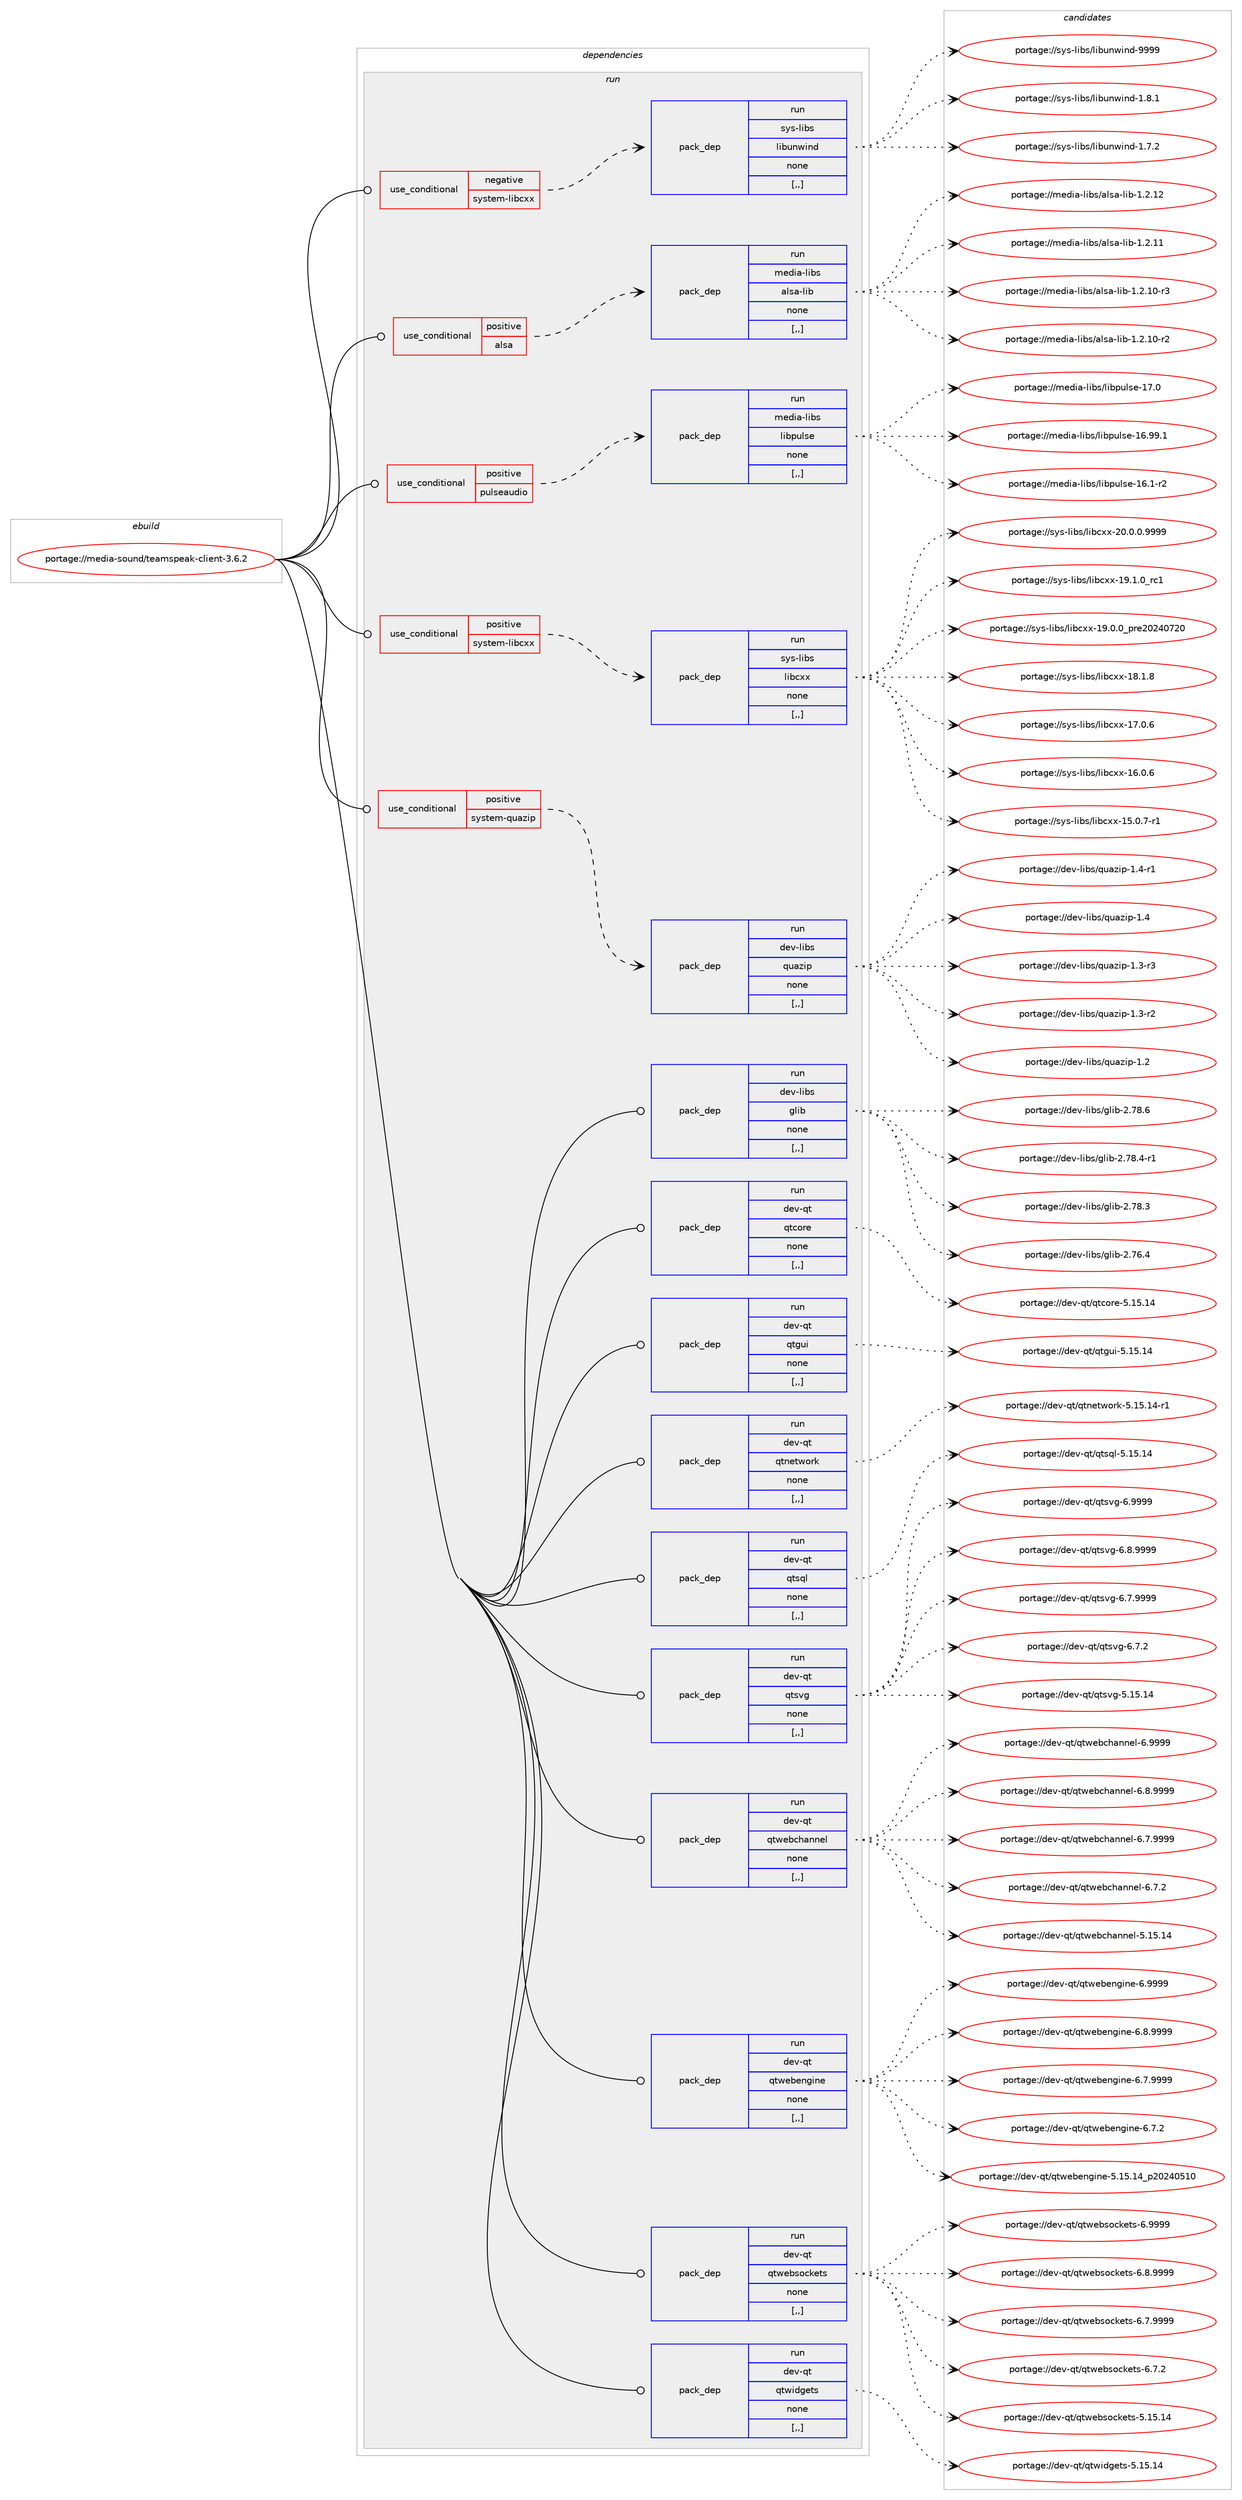 digraph prolog {

# *************
# Graph options
# *************

newrank=true;
concentrate=true;
compound=true;
graph [rankdir=LR,fontname=Helvetica,fontsize=10,ranksep=1.5];#, ranksep=2.5, nodesep=0.2];
edge  [arrowhead=vee];
node  [fontname=Helvetica,fontsize=10];

# **********
# The ebuild
# **********

subgraph cluster_leftcol {
color=gray;
label=<<i>ebuild</i>>;
id [label="portage://media-sound/teamspeak-client-3.6.2", color=red, width=4, href="../media-sound/teamspeak-client-3.6.2.svg"];
}

# ****************
# The dependencies
# ****************

subgraph cluster_midcol {
color=gray;
label=<<i>dependencies</i>>;
subgraph cluster_compile {
fillcolor="#eeeeee";
style=filled;
label=<<i>compile</i>>;
}
subgraph cluster_compileandrun {
fillcolor="#eeeeee";
style=filled;
label=<<i>compile and run</i>>;
}
subgraph cluster_run {
fillcolor="#eeeeee";
style=filled;
label=<<i>run</i>>;
subgraph cond81613 {
dependency321718 [label=<<TABLE BORDER="0" CELLBORDER="1" CELLSPACING="0" CELLPADDING="4"><TR><TD ROWSPAN="3" CELLPADDING="10">use_conditional</TD></TR><TR><TD>negative</TD></TR><TR><TD>system-libcxx</TD></TR></TABLE>>, shape=none, color=red];
subgraph pack237632 {
dependency321719 [label=<<TABLE BORDER="0" CELLBORDER="1" CELLSPACING="0" CELLPADDING="4" WIDTH="220"><TR><TD ROWSPAN="6" CELLPADDING="30">pack_dep</TD></TR><TR><TD WIDTH="110">run</TD></TR><TR><TD>sys-libs</TD></TR><TR><TD>libunwind</TD></TR><TR><TD>none</TD></TR><TR><TD>[,,]</TD></TR></TABLE>>, shape=none, color=blue];
}
dependency321718:e -> dependency321719:w [weight=20,style="dashed",arrowhead="vee"];
}
id:e -> dependency321718:w [weight=20,style="solid",arrowhead="odot"];
subgraph cond81614 {
dependency321720 [label=<<TABLE BORDER="0" CELLBORDER="1" CELLSPACING="0" CELLPADDING="4"><TR><TD ROWSPAN="3" CELLPADDING="10">use_conditional</TD></TR><TR><TD>positive</TD></TR><TR><TD>alsa</TD></TR></TABLE>>, shape=none, color=red];
subgraph pack237633 {
dependency321721 [label=<<TABLE BORDER="0" CELLBORDER="1" CELLSPACING="0" CELLPADDING="4" WIDTH="220"><TR><TD ROWSPAN="6" CELLPADDING="30">pack_dep</TD></TR><TR><TD WIDTH="110">run</TD></TR><TR><TD>media-libs</TD></TR><TR><TD>alsa-lib</TD></TR><TR><TD>none</TD></TR><TR><TD>[,,]</TD></TR></TABLE>>, shape=none, color=blue];
}
dependency321720:e -> dependency321721:w [weight=20,style="dashed",arrowhead="vee"];
}
id:e -> dependency321720:w [weight=20,style="solid",arrowhead="odot"];
subgraph cond81615 {
dependency321722 [label=<<TABLE BORDER="0" CELLBORDER="1" CELLSPACING="0" CELLPADDING="4"><TR><TD ROWSPAN="3" CELLPADDING="10">use_conditional</TD></TR><TR><TD>positive</TD></TR><TR><TD>pulseaudio</TD></TR></TABLE>>, shape=none, color=red];
subgraph pack237634 {
dependency321723 [label=<<TABLE BORDER="0" CELLBORDER="1" CELLSPACING="0" CELLPADDING="4" WIDTH="220"><TR><TD ROWSPAN="6" CELLPADDING="30">pack_dep</TD></TR><TR><TD WIDTH="110">run</TD></TR><TR><TD>media-libs</TD></TR><TR><TD>libpulse</TD></TR><TR><TD>none</TD></TR><TR><TD>[,,]</TD></TR></TABLE>>, shape=none, color=blue];
}
dependency321722:e -> dependency321723:w [weight=20,style="dashed",arrowhead="vee"];
}
id:e -> dependency321722:w [weight=20,style="solid",arrowhead="odot"];
subgraph cond81616 {
dependency321724 [label=<<TABLE BORDER="0" CELLBORDER="1" CELLSPACING="0" CELLPADDING="4"><TR><TD ROWSPAN="3" CELLPADDING="10">use_conditional</TD></TR><TR><TD>positive</TD></TR><TR><TD>system-libcxx</TD></TR></TABLE>>, shape=none, color=red];
subgraph pack237635 {
dependency321725 [label=<<TABLE BORDER="0" CELLBORDER="1" CELLSPACING="0" CELLPADDING="4" WIDTH="220"><TR><TD ROWSPAN="6" CELLPADDING="30">pack_dep</TD></TR><TR><TD WIDTH="110">run</TD></TR><TR><TD>sys-libs</TD></TR><TR><TD>libcxx</TD></TR><TR><TD>none</TD></TR><TR><TD>[,,]</TD></TR></TABLE>>, shape=none, color=blue];
}
dependency321724:e -> dependency321725:w [weight=20,style="dashed",arrowhead="vee"];
}
id:e -> dependency321724:w [weight=20,style="solid",arrowhead="odot"];
subgraph cond81617 {
dependency321726 [label=<<TABLE BORDER="0" CELLBORDER="1" CELLSPACING="0" CELLPADDING="4"><TR><TD ROWSPAN="3" CELLPADDING="10">use_conditional</TD></TR><TR><TD>positive</TD></TR><TR><TD>system-quazip</TD></TR></TABLE>>, shape=none, color=red];
subgraph pack237636 {
dependency321727 [label=<<TABLE BORDER="0" CELLBORDER="1" CELLSPACING="0" CELLPADDING="4" WIDTH="220"><TR><TD ROWSPAN="6" CELLPADDING="30">pack_dep</TD></TR><TR><TD WIDTH="110">run</TD></TR><TR><TD>dev-libs</TD></TR><TR><TD>quazip</TD></TR><TR><TD>none</TD></TR><TR><TD>[,,]</TD></TR></TABLE>>, shape=none, color=blue];
}
dependency321726:e -> dependency321727:w [weight=20,style="dashed",arrowhead="vee"];
}
id:e -> dependency321726:w [weight=20,style="solid",arrowhead="odot"];
subgraph pack237637 {
dependency321728 [label=<<TABLE BORDER="0" CELLBORDER="1" CELLSPACING="0" CELLPADDING="4" WIDTH="220"><TR><TD ROWSPAN="6" CELLPADDING="30">pack_dep</TD></TR><TR><TD WIDTH="110">run</TD></TR><TR><TD>dev-libs</TD></TR><TR><TD>glib</TD></TR><TR><TD>none</TD></TR><TR><TD>[,,]</TD></TR></TABLE>>, shape=none, color=blue];
}
id:e -> dependency321728:w [weight=20,style="solid",arrowhead="odot"];
subgraph pack237638 {
dependency321729 [label=<<TABLE BORDER="0" CELLBORDER="1" CELLSPACING="0" CELLPADDING="4" WIDTH="220"><TR><TD ROWSPAN="6" CELLPADDING="30">pack_dep</TD></TR><TR><TD WIDTH="110">run</TD></TR><TR><TD>dev-qt</TD></TR><TR><TD>qtcore</TD></TR><TR><TD>none</TD></TR><TR><TD>[,,]</TD></TR></TABLE>>, shape=none, color=blue];
}
id:e -> dependency321729:w [weight=20,style="solid",arrowhead="odot"];
subgraph pack237639 {
dependency321730 [label=<<TABLE BORDER="0" CELLBORDER="1" CELLSPACING="0" CELLPADDING="4" WIDTH="220"><TR><TD ROWSPAN="6" CELLPADDING="30">pack_dep</TD></TR><TR><TD WIDTH="110">run</TD></TR><TR><TD>dev-qt</TD></TR><TR><TD>qtgui</TD></TR><TR><TD>none</TD></TR><TR><TD>[,,]</TD></TR></TABLE>>, shape=none, color=blue];
}
id:e -> dependency321730:w [weight=20,style="solid",arrowhead="odot"];
subgraph pack237640 {
dependency321731 [label=<<TABLE BORDER="0" CELLBORDER="1" CELLSPACING="0" CELLPADDING="4" WIDTH="220"><TR><TD ROWSPAN="6" CELLPADDING="30">pack_dep</TD></TR><TR><TD WIDTH="110">run</TD></TR><TR><TD>dev-qt</TD></TR><TR><TD>qtnetwork</TD></TR><TR><TD>none</TD></TR><TR><TD>[,,]</TD></TR></TABLE>>, shape=none, color=blue];
}
id:e -> dependency321731:w [weight=20,style="solid",arrowhead="odot"];
subgraph pack237641 {
dependency321732 [label=<<TABLE BORDER="0" CELLBORDER="1" CELLSPACING="0" CELLPADDING="4" WIDTH="220"><TR><TD ROWSPAN="6" CELLPADDING="30">pack_dep</TD></TR><TR><TD WIDTH="110">run</TD></TR><TR><TD>dev-qt</TD></TR><TR><TD>qtsql</TD></TR><TR><TD>none</TD></TR><TR><TD>[,,]</TD></TR></TABLE>>, shape=none, color=blue];
}
id:e -> dependency321732:w [weight=20,style="solid",arrowhead="odot"];
subgraph pack237642 {
dependency321733 [label=<<TABLE BORDER="0" CELLBORDER="1" CELLSPACING="0" CELLPADDING="4" WIDTH="220"><TR><TD ROWSPAN="6" CELLPADDING="30">pack_dep</TD></TR><TR><TD WIDTH="110">run</TD></TR><TR><TD>dev-qt</TD></TR><TR><TD>qtsvg</TD></TR><TR><TD>none</TD></TR><TR><TD>[,,]</TD></TR></TABLE>>, shape=none, color=blue];
}
id:e -> dependency321733:w [weight=20,style="solid",arrowhead="odot"];
subgraph pack237643 {
dependency321734 [label=<<TABLE BORDER="0" CELLBORDER="1" CELLSPACING="0" CELLPADDING="4" WIDTH="220"><TR><TD ROWSPAN="6" CELLPADDING="30">pack_dep</TD></TR><TR><TD WIDTH="110">run</TD></TR><TR><TD>dev-qt</TD></TR><TR><TD>qtwebchannel</TD></TR><TR><TD>none</TD></TR><TR><TD>[,,]</TD></TR></TABLE>>, shape=none, color=blue];
}
id:e -> dependency321734:w [weight=20,style="solid",arrowhead="odot"];
subgraph pack237644 {
dependency321735 [label=<<TABLE BORDER="0" CELLBORDER="1" CELLSPACING="0" CELLPADDING="4" WIDTH="220"><TR><TD ROWSPAN="6" CELLPADDING="30">pack_dep</TD></TR><TR><TD WIDTH="110">run</TD></TR><TR><TD>dev-qt</TD></TR><TR><TD>qtwebengine</TD></TR><TR><TD>none</TD></TR><TR><TD>[,,]</TD></TR></TABLE>>, shape=none, color=blue];
}
id:e -> dependency321735:w [weight=20,style="solid",arrowhead="odot"];
subgraph pack237645 {
dependency321736 [label=<<TABLE BORDER="0" CELLBORDER="1" CELLSPACING="0" CELLPADDING="4" WIDTH="220"><TR><TD ROWSPAN="6" CELLPADDING="30">pack_dep</TD></TR><TR><TD WIDTH="110">run</TD></TR><TR><TD>dev-qt</TD></TR><TR><TD>qtwebsockets</TD></TR><TR><TD>none</TD></TR><TR><TD>[,,]</TD></TR></TABLE>>, shape=none, color=blue];
}
id:e -> dependency321736:w [weight=20,style="solid",arrowhead="odot"];
subgraph pack237646 {
dependency321737 [label=<<TABLE BORDER="0" CELLBORDER="1" CELLSPACING="0" CELLPADDING="4" WIDTH="220"><TR><TD ROWSPAN="6" CELLPADDING="30">pack_dep</TD></TR><TR><TD WIDTH="110">run</TD></TR><TR><TD>dev-qt</TD></TR><TR><TD>qtwidgets</TD></TR><TR><TD>none</TD></TR><TR><TD>[,,]</TD></TR></TABLE>>, shape=none, color=blue];
}
id:e -> dependency321737:w [weight=20,style="solid",arrowhead="odot"];
}
}

# **************
# The candidates
# **************

subgraph cluster_choices {
rank=same;
color=gray;
label=<<i>candidates</i>>;

subgraph choice237632 {
color=black;
nodesep=1;
choice115121115451081059811547108105981171101191051101004557575757 [label="portage://sys-libs/libunwind-9999", color=red, width=4,href="../sys-libs/libunwind-9999.svg"];
choice11512111545108105981154710810598117110119105110100454946564649 [label="portage://sys-libs/libunwind-1.8.1", color=red, width=4,href="../sys-libs/libunwind-1.8.1.svg"];
choice11512111545108105981154710810598117110119105110100454946554650 [label="portage://sys-libs/libunwind-1.7.2", color=red, width=4,href="../sys-libs/libunwind-1.7.2.svg"];
dependency321719:e -> choice115121115451081059811547108105981171101191051101004557575757:w [style=dotted,weight="100"];
dependency321719:e -> choice11512111545108105981154710810598117110119105110100454946564649:w [style=dotted,weight="100"];
dependency321719:e -> choice11512111545108105981154710810598117110119105110100454946554650:w [style=dotted,weight="100"];
}
subgraph choice237633 {
color=black;
nodesep=1;
choice109101100105974510810598115479710811597451081059845494650464950 [label="portage://media-libs/alsa-lib-1.2.12", color=red, width=4,href="../media-libs/alsa-lib-1.2.12.svg"];
choice109101100105974510810598115479710811597451081059845494650464949 [label="portage://media-libs/alsa-lib-1.2.11", color=red, width=4,href="../media-libs/alsa-lib-1.2.11.svg"];
choice1091011001059745108105981154797108115974510810598454946504649484511451 [label="portage://media-libs/alsa-lib-1.2.10-r3", color=red, width=4,href="../media-libs/alsa-lib-1.2.10-r3.svg"];
choice1091011001059745108105981154797108115974510810598454946504649484511450 [label="portage://media-libs/alsa-lib-1.2.10-r2", color=red, width=4,href="../media-libs/alsa-lib-1.2.10-r2.svg"];
dependency321721:e -> choice109101100105974510810598115479710811597451081059845494650464950:w [style=dotted,weight="100"];
dependency321721:e -> choice109101100105974510810598115479710811597451081059845494650464949:w [style=dotted,weight="100"];
dependency321721:e -> choice1091011001059745108105981154797108115974510810598454946504649484511451:w [style=dotted,weight="100"];
dependency321721:e -> choice1091011001059745108105981154797108115974510810598454946504649484511450:w [style=dotted,weight="100"];
}
subgraph choice237634 {
color=black;
nodesep=1;
choice10910110010597451081059811547108105981121171081151014549554648 [label="portage://media-libs/libpulse-17.0", color=red, width=4,href="../media-libs/libpulse-17.0.svg"];
choice10910110010597451081059811547108105981121171081151014549544657574649 [label="portage://media-libs/libpulse-16.99.1", color=red, width=4,href="../media-libs/libpulse-16.99.1.svg"];
choice109101100105974510810598115471081059811211710811510145495446494511450 [label="portage://media-libs/libpulse-16.1-r2", color=red, width=4,href="../media-libs/libpulse-16.1-r2.svg"];
dependency321723:e -> choice10910110010597451081059811547108105981121171081151014549554648:w [style=dotted,weight="100"];
dependency321723:e -> choice10910110010597451081059811547108105981121171081151014549544657574649:w [style=dotted,weight="100"];
dependency321723:e -> choice109101100105974510810598115471081059811211710811510145495446494511450:w [style=dotted,weight="100"];
}
subgraph choice237635 {
color=black;
nodesep=1;
choice1151211154510810598115471081059899120120455048464846484657575757 [label="portage://sys-libs/libcxx-20.0.0.9999", color=red, width=4,href="../sys-libs/libcxx-20.0.0.9999.svg"];
choice115121115451081059811547108105989912012045495746494648951149949 [label="portage://sys-libs/libcxx-19.1.0_rc1", color=red, width=4,href="../sys-libs/libcxx-19.1.0_rc1.svg"];
choice115121115451081059811547108105989912012045495746484648951121141015048505248555048 [label="portage://sys-libs/libcxx-19.0.0_pre20240720", color=red, width=4,href="../sys-libs/libcxx-19.0.0_pre20240720.svg"];
choice115121115451081059811547108105989912012045495646494656 [label="portage://sys-libs/libcxx-18.1.8", color=red, width=4,href="../sys-libs/libcxx-18.1.8.svg"];
choice115121115451081059811547108105989912012045495546484654 [label="portage://sys-libs/libcxx-17.0.6", color=red, width=4,href="../sys-libs/libcxx-17.0.6.svg"];
choice115121115451081059811547108105989912012045495446484654 [label="portage://sys-libs/libcxx-16.0.6", color=red, width=4,href="../sys-libs/libcxx-16.0.6.svg"];
choice1151211154510810598115471081059899120120454953464846554511449 [label="portage://sys-libs/libcxx-15.0.7-r1", color=red, width=4,href="../sys-libs/libcxx-15.0.7-r1.svg"];
dependency321725:e -> choice1151211154510810598115471081059899120120455048464846484657575757:w [style=dotted,weight="100"];
dependency321725:e -> choice115121115451081059811547108105989912012045495746494648951149949:w [style=dotted,weight="100"];
dependency321725:e -> choice115121115451081059811547108105989912012045495746484648951121141015048505248555048:w [style=dotted,weight="100"];
dependency321725:e -> choice115121115451081059811547108105989912012045495646494656:w [style=dotted,weight="100"];
dependency321725:e -> choice115121115451081059811547108105989912012045495546484654:w [style=dotted,weight="100"];
dependency321725:e -> choice115121115451081059811547108105989912012045495446484654:w [style=dotted,weight="100"];
dependency321725:e -> choice1151211154510810598115471081059899120120454953464846554511449:w [style=dotted,weight="100"];
}
subgraph choice237636 {
color=black;
nodesep=1;
choice10010111845108105981154711311797122105112454946524511449 [label="portage://dev-libs/quazip-1.4-r1", color=red, width=4,href="../dev-libs/quazip-1.4-r1.svg"];
choice1001011184510810598115471131179712210511245494652 [label="portage://dev-libs/quazip-1.4", color=red, width=4,href="../dev-libs/quazip-1.4.svg"];
choice10010111845108105981154711311797122105112454946514511451 [label="portage://dev-libs/quazip-1.3-r3", color=red, width=4,href="../dev-libs/quazip-1.3-r3.svg"];
choice10010111845108105981154711311797122105112454946514511450 [label="portage://dev-libs/quazip-1.3-r2", color=red, width=4,href="../dev-libs/quazip-1.3-r2.svg"];
choice1001011184510810598115471131179712210511245494650 [label="portage://dev-libs/quazip-1.2", color=red, width=4,href="../dev-libs/quazip-1.2.svg"];
dependency321727:e -> choice10010111845108105981154711311797122105112454946524511449:w [style=dotted,weight="100"];
dependency321727:e -> choice1001011184510810598115471131179712210511245494652:w [style=dotted,weight="100"];
dependency321727:e -> choice10010111845108105981154711311797122105112454946514511451:w [style=dotted,weight="100"];
dependency321727:e -> choice10010111845108105981154711311797122105112454946514511450:w [style=dotted,weight="100"];
dependency321727:e -> choice1001011184510810598115471131179712210511245494650:w [style=dotted,weight="100"];
}
subgraph choice237637 {
color=black;
nodesep=1;
choice1001011184510810598115471031081059845504655564654 [label="portage://dev-libs/glib-2.78.6", color=red, width=4,href="../dev-libs/glib-2.78.6.svg"];
choice10010111845108105981154710310810598455046555646524511449 [label="portage://dev-libs/glib-2.78.4-r1", color=red, width=4,href="../dev-libs/glib-2.78.4-r1.svg"];
choice1001011184510810598115471031081059845504655564651 [label="portage://dev-libs/glib-2.78.3", color=red, width=4,href="../dev-libs/glib-2.78.3.svg"];
choice1001011184510810598115471031081059845504655544652 [label="portage://dev-libs/glib-2.76.4", color=red, width=4,href="../dev-libs/glib-2.76.4.svg"];
dependency321728:e -> choice1001011184510810598115471031081059845504655564654:w [style=dotted,weight="100"];
dependency321728:e -> choice10010111845108105981154710310810598455046555646524511449:w [style=dotted,weight="100"];
dependency321728:e -> choice1001011184510810598115471031081059845504655564651:w [style=dotted,weight="100"];
dependency321728:e -> choice1001011184510810598115471031081059845504655544652:w [style=dotted,weight="100"];
}
subgraph choice237638 {
color=black;
nodesep=1;
choice1001011184511311647113116991111141014553464953464952 [label="portage://dev-qt/qtcore-5.15.14", color=red, width=4,href="../dev-qt/qtcore-5.15.14.svg"];
dependency321729:e -> choice1001011184511311647113116991111141014553464953464952:w [style=dotted,weight="100"];
}
subgraph choice237639 {
color=black;
nodesep=1;
choice10010111845113116471131161031171054553464953464952 [label="portage://dev-qt/qtgui-5.15.14", color=red, width=4,href="../dev-qt/qtgui-5.15.14.svg"];
dependency321730:e -> choice10010111845113116471131161031171054553464953464952:w [style=dotted,weight="100"];
}
subgraph choice237640 {
color=black;
nodesep=1;
choice100101118451131164711311611010111611911111410745534649534649524511449 [label="portage://dev-qt/qtnetwork-5.15.14-r1", color=red, width=4,href="../dev-qt/qtnetwork-5.15.14-r1.svg"];
dependency321731:e -> choice100101118451131164711311611010111611911111410745534649534649524511449:w [style=dotted,weight="100"];
}
subgraph choice237641 {
color=black;
nodesep=1;
choice10010111845113116471131161151131084553464953464952 [label="portage://dev-qt/qtsql-5.15.14", color=red, width=4,href="../dev-qt/qtsql-5.15.14.svg"];
dependency321732:e -> choice10010111845113116471131161151131084553464953464952:w [style=dotted,weight="100"];
}
subgraph choice237642 {
color=black;
nodesep=1;
choice100101118451131164711311611511810345544657575757 [label="portage://dev-qt/qtsvg-6.9999", color=red, width=4,href="../dev-qt/qtsvg-6.9999.svg"];
choice1001011184511311647113116115118103455446564657575757 [label="portage://dev-qt/qtsvg-6.8.9999", color=red, width=4,href="../dev-qt/qtsvg-6.8.9999.svg"];
choice1001011184511311647113116115118103455446554657575757 [label="portage://dev-qt/qtsvg-6.7.9999", color=red, width=4,href="../dev-qt/qtsvg-6.7.9999.svg"];
choice1001011184511311647113116115118103455446554650 [label="portage://dev-qt/qtsvg-6.7.2", color=red, width=4,href="../dev-qt/qtsvg-6.7.2.svg"];
choice10010111845113116471131161151181034553464953464952 [label="portage://dev-qt/qtsvg-5.15.14", color=red, width=4,href="../dev-qt/qtsvg-5.15.14.svg"];
dependency321733:e -> choice100101118451131164711311611511810345544657575757:w [style=dotted,weight="100"];
dependency321733:e -> choice1001011184511311647113116115118103455446564657575757:w [style=dotted,weight="100"];
dependency321733:e -> choice1001011184511311647113116115118103455446554657575757:w [style=dotted,weight="100"];
dependency321733:e -> choice1001011184511311647113116115118103455446554650:w [style=dotted,weight="100"];
dependency321733:e -> choice10010111845113116471131161151181034553464953464952:w [style=dotted,weight="100"];
}
subgraph choice237643 {
color=black;
nodesep=1;
choice100101118451131164711311611910198991049711011010110845544657575757 [label="portage://dev-qt/qtwebchannel-6.9999", color=red, width=4,href="../dev-qt/qtwebchannel-6.9999.svg"];
choice1001011184511311647113116119101989910497110110101108455446564657575757 [label="portage://dev-qt/qtwebchannel-6.8.9999", color=red, width=4,href="../dev-qt/qtwebchannel-6.8.9999.svg"];
choice1001011184511311647113116119101989910497110110101108455446554657575757 [label="portage://dev-qt/qtwebchannel-6.7.9999", color=red, width=4,href="../dev-qt/qtwebchannel-6.7.9999.svg"];
choice1001011184511311647113116119101989910497110110101108455446554650 [label="portage://dev-qt/qtwebchannel-6.7.2", color=red, width=4,href="../dev-qt/qtwebchannel-6.7.2.svg"];
choice10010111845113116471131161191019899104971101101011084553464953464952 [label="portage://dev-qt/qtwebchannel-5.15.14", color=red, width=4,href="../dev-qt/qtwebchannel-5.15.14.svg"];
dependency321734:e -> choice100101118451131164711311611910198991049711011010110845544657575757:w [style=dotted,weight="100"];
dependency321734:e -> choice1001011184511311647113116119101989910497110110101108455446564657575757:w [style=dotted,weight="100"];
dependency321734:e -> choice1001011184511311647113116119101989910497110110101108455446554657575757:w [style=dotted,weight="100"];
dependency321734:e -> choice1001011184511311647113116119101989910497110110101108455446554650:w [style=dotted,weight="100"];
dependency321734:e -> choice10010111845113116471131161191019899104971101101011084553464953464952:w [style=dotted,weight="100"];
}
subgraph choice237644 {
color=black;
nodesep=1;
choice10010111845113116471131161191019810111010310511010145544657575757 [label="portage://dev-qt/qtwebengine-6.9999", color=red, width=4,href="../dev-qt/qtwebengine-6.9999.svg"];
choice100101118451131164711311611910198101110103105110101455446564657575757 [label="portage://dev-qt/qtwebengine-6.8.9999", color=red, width=4,href="../dev-qt/qtwebengine-6.8.9999.svg"];
choice100101118451131164711311611910198101110103105110101455446554657575757 [label="portage://dev-qt/qtwebengine-6.7.9999", color=red, width=4,href="../dev-qt/qtwebengine-6.7.9999.svg"];
choice100101118451131164711311611910198101110103105110101455446554650 [label="portage://dev-qt/qtwebengine-6.7.2", color=red, width=4,href="../dev-qt/qtwebengine-6.7.2.svg"];
choice1001011184511311647113116119101981011101031051101014553464953464952951125048505248534948 [label="portage://dev-qt/qtwebengine-5.15.14_p20240510", color=red, width=4,href="../dev-qt/qtwebengine-5.15.14_p20240510.svg"];
dependency321735:e -> choice10010111845113116471131161191019810111010310511010145544657575757:w [style=dotted,weight="100"];
dependency321735:e -> choice100101118451131164711311611910198101110103105110101455446564657575757:w [style=dotted,weight="100"];
dependency321735:e -> choice100101118451131164711311611910198101110103105110101455446554657575757:w [style=dotted,weight="100"];
dependency321735:e -> choice100101118451131164711311611910198101110103105110101455446554650:w [style=dotted,weight="100"];
dependency321735:e -> choice1001011184511311647113116119101981011101031051101014553464953464952951125048505248534948:w [style=dotted,weight="100"];
}
subgraph choice237645 {
color=black;
nodesep=1;
choice1001011184511311647113116119101981151119910710111611545544657575757 [label="portage://dev-qt/qtwebsockets-6.9999", color=red, width=4,href="../dev-qt/qtwebsockets-6.9999.svg"];
choice10010111845113116471131161191019811511199107101116115455446564657575757 [label="portage://dev-qt/qtwebsockets-6.8.9999", color=red, width=4,href="../dev-qt/qtwebsockets-6.8.9999.svg"];
choice10010111845113116471131161191019811511199107101116115455446554657575757 [label="portage://dev-qt/qtwebsockets-6.7.9999", color=red, width=4,href="../dev-qt/qtwebsockets-6.7.9999.svg"];
choice10010111845113116471131161191019811511199107101116115455446554650 [label="portage://dev-qt/qtwebsockets-6.7.2", color=red, width=4,href="../dev-qt/qtwebsockets-6.7.2.svg"];
choice100101118451131164711311611910198115111991071011161154553464953464952 [label="portage://dev-qt/qtwebsockets-5.15.14", color=red, width=4,href="../dev-qt/qtwebsockets-5.15.14.svg"];
dependency321736:e -> choice1001011184511311647113116119101981151119910710111611545544657575757:w [style=dotted,weight="100"];
dependency321736:e -> choice10010111845113116471131161191019811511199107101116115455446564657575757:w [style=dotted,weight="100"];
dependency321736:e -> choice10010111845113116471131161191019811511199107101116115455446554657575757:w [style=dotted,weight="100"];
dependency321736:e -> choice10010111845113116471131161191019811511199107101116115455446554650:w [style=dotted,weight="100"];
dependency321736:e -> choice100101118451131164711311611910198115111991071011161154553464953464952:w [style=dotted,weight="100"];
}
subgraph choice237646 {
color=black;
nodesep=1;
choice10010111845113116471131161191051001031011161154553464953464952 [label="portage://dev-qt/qtwidgets-5.15.14", color=red, width=4,href="../dev-qt/qtwidgets-5.15.14.svg"];
dependency321737:e -> choice10010111845113116471131161191051001031011161154553464953464952:w [style=dotted,weight="100"];
}
}

}

